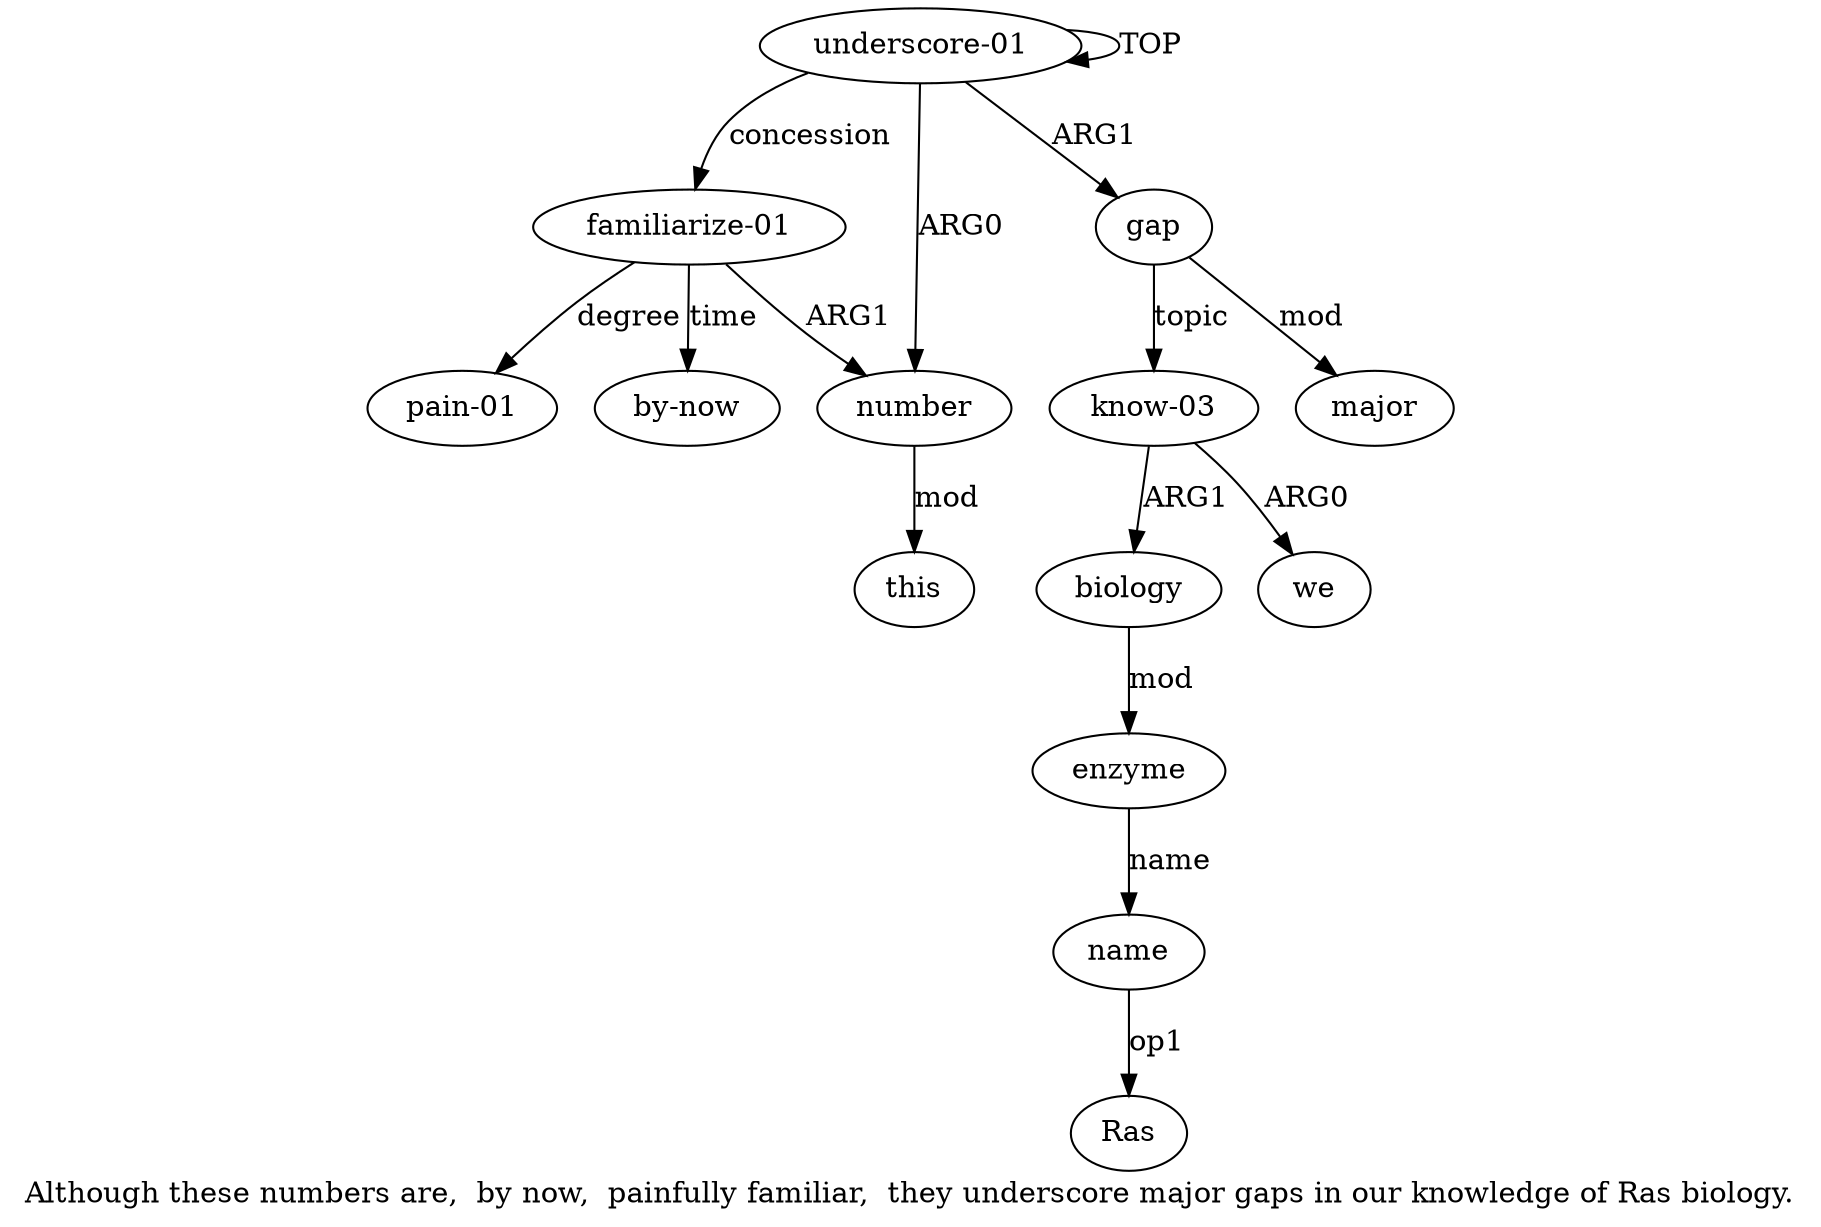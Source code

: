 digraph  {
	graph [label="Although these numbers are,  by now,  painfully familiar,  they underscore major gaps in our knowledge of Ras biology."];
	node [label="\N"];
	a11	 [color=black,
		gold_ind=11,
		gold_label="pain-01",
		label="pain-01",
		test_ind=11,
		test_label="pain-01"];
	a10	 [color=black,
		gold_ind=10,
		gold_label="familiarize-01",
		label="familiarize-01",
		test_ind=10,
		test_label="familiarize-01"];
	a10 -> a11 [key=0,
	color=black,
	gold_label=degree,
	label=degree,
	test_label=degree];
a12 [color=black,
	gold_ind=12,
	gold_label="by-now",
	label="by-now",
	test_ind=12,
	test_label="by-now"];
a10 -> a12 [key=0,
color=black,
gold_label=time,
label=time,
test_label=time];
a1 [color=black,
gold_ind=1,
gold_label=number,
label=number,
test_ind=1,
test_label=number];
a10 -> a1 [key=0,
color=black,
gold_label=ARG1,
label=ARG1,
test_label=ARG1];
"a9 Ras" [color=black,
gold_ind=-1,
gold_label=Ras,
label=Ras,
test_ind=-1,
test_label=Ras];
a2 [color=black,
gold_ind=2,
gold_label=this,
label=this,
test_ind=2,
test_label=this];
a1 -> a2 [key=0,
color=black,
gold_label=mod,
label=mod,
test_label=mod];
a0 [color=black,
gold_ind=0,
gold_label="underscore-01",
label="underscore-01",
test_ind=0,
test_label="underscore-01"];
a0 -> a10 [key=0,
color=black,
gold_label=concession,
label=concession,
test_label=concession];
a0 -> a1 [key=0,
color=black,
gold_label=ARG0,
label=ARG0,
test_label=ARG0];
a0 -> a0 [key=0,
color=black,
gold_label=TOP,
label=TOP,
test_label=TOP];
a3 [color=black,
gold_ind=3,
gold_label=gap,
label=gap,
test_ind=3,
test_label=gap];
a0 -> a3 [key=0,
color=black,
gold_label=ARG1,
label=ARG1,
test_label=ARG1];
a5 [color=black,
gold_ind=5,
gold_label="know-03",
label="know-03",
test_ind=5,
test_label="know-03"];
a3 -> a5 [key=0,
color=black,
gold_label=topic,
label=topic,
test_label=topic];
a4 [color=black,
gold_ind=4,
gold_label=major,
label=major,
test_ind=4,
test_label=major];
a3 -> a4 [key=0,
color=black,
gold_label=mod,
label=mod,
test_label=mod];
a7 [color=black,
gold_ind=7,
gold_label=biology,
label=biology,
test_ind=7,
test_label=biology];
a5 -> a7 [key=0,
color=black,
gold_label=ARG1,
label=ARG1,
test_label=ARG1];
a6 [color=black,
gold_ind=6,
gold_label=we,
label=we,
test_ind=6,
test_label=we];
a5 -> a6 [key=0,
color=black,
gold_label=ARG0,
label=ARG0,
test_label=ARG0];
a8 [color=black,
gold_ind=8,
gold_label=enzyme,
label=enzyme,
test_ind=8,
test_label=enzyme];
a7 -> a8 [key=0,
color=black,
gold_label=mod,
label=mod,
test_label=mod];
a9 [color=black,
gold_ind=9,
gold_label=name,
label=name,
test_ind=9,
test_label=name];
a9 -> "a9 Ras" [key=0,
color=black,
gold_label=op1,
label=op1,
test_label=op1];
a8 -> a9 [key=0,
color=black,
gold_label=name,
label=name,
test_label=name];
}
